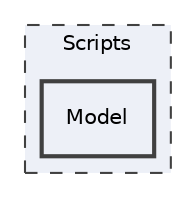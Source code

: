 digraph "/home/trott/Documents/Cours/t3/T3_Projet/Scripts/Model"
{
 // LATEX_PDF_SIZE
  edge [fontname="Helvetica",fontsize="10",labelfontname="Helvetica",labelfontsize="10"];
  node [fontname="Helvetica",fontsize="10",shape=record];
  compound=true
  subgraph clusterdir_4edcbb236dfd51dd81727243a38df6a0 {
    graph [ bgcolor="#edf0f7", pencolor="grey25", style="filled,dashed,", label="Scripts", fontname="Helvetica", fontsize="10", URL="dir_4edcbb236dfd51dd81727243a38df6a0.html"]
  dir_394c30e1fd2f583f342c2e548594a4be [shape=box, label="Model", style="filled,bold,", fillcolor="#edf0f7", color="grey25", URL="dir_394c30e1fd2f583f342c2e548594a4be.html"];
  }
}
